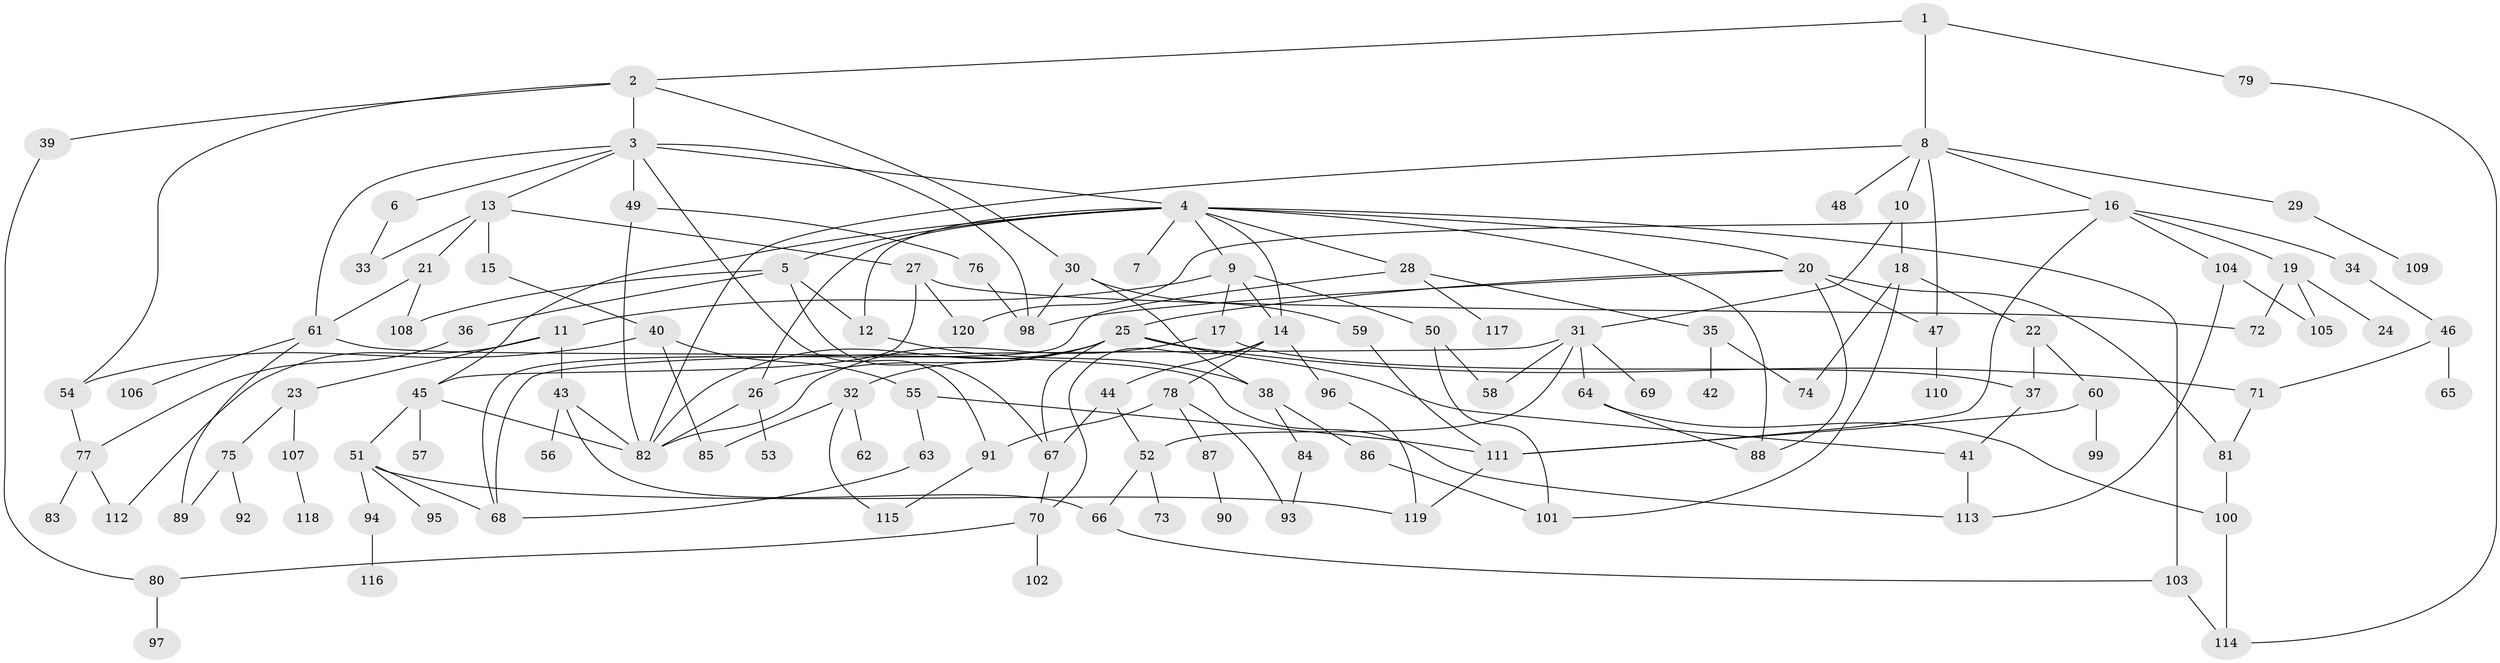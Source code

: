 // coarse degree distribution, {3: 0.313953488372093, 5: 0.06976744186046512, 6: 0.046511627906976744, 11: 0.011627906976744186, 4: 0.18604651162790697, 12: 0.011627906976744186, 2: 0.19767441860465115, 7: 0.023255813953488372, 1: 0.13953488372093023}
// Generated by graph-tools (version 1.1) at 2025/48/03/04/25 22:48:36]
// undirected, 120 vertices, 178 edges
graph export_dot {
  node [color=gray90,style=filled];
  1;
  2;
  3;
  4;
  5;
  6;
  7;
  8;
  9;
  10;
  11;
  12;
  13;
  14;
  15;
  16;
  17;
  18;
  19;
  20;
  21;
  22;
  23;
  24;
  25;
  26;
  27;
  28;
  29;
  30;
  31;
  32;
  33;
  34;
  35;
  36;
  37;
  38;
  39;
  40;
  41;
  42;
  43;
  44;
  45;
  46;
  47;
  48;
  49;
  50;
  51;
  52;
  53;
  54;
  55;
  56;
  57;
  58;
  59;
  60;
  61;
  62;
  63;
  64;
  65;
  66;
  67;
  68;
  69;
  70;
  71;
  72;
  73;
  74;
  75;
  76;
  77;
  78;
  79;
  80;
  81;
  82;
  83;
  84;
  85;
  86;
  87;
  88;
  89;
  90;
  91;
  92;
  93;
  94;
  95;
  96;
  97;
  98;
  99;
  100;
  101;
  102;
  103;
  104;
  105;
  106;
  107;
  108;
  109;
  110;
  111;
  112;
  113;
  114;
  115;
  116;
  117;
  118;
  119;
  120;
  1 -- 2;
  1 -- 8;
  1 -- 79;
  2 -- 3;
  2 -- 30;
  2 -- 39;
  2 -- 54;
  3 -- 4;
  3 -- 6;
  3 -- 13;
  3 -- 49;
  3 -- 98;
  3 -- 61;
  3 -- 91;
  4 -- 5;
  4 -- 7;
  4 -- 9;
  4 -- 12;
  4 -- 20;
  4 -- 28;
  4 -- 45;
  4 -- 103;
  4 -- 26;
  4 -- 88;
  4 -- 14;
  5 -- 36;
  5 -- 67;
  5 -- 12;
  5 -- 108;
  6 -- 33;
  8 -- 10;
  8 -- 16;
  8 -- 29;
  8 -- 47;
  8 -- 48;
  8 -- 82;
  9 -- 11;
  9 -- 14;
  9 -- 17;
  9 -- 50;
  10 -- 18;
  10 -- 31;
  11 -- 23;
  11 -- 43;
  11 -- 112;
  12 -- 38;
  13 -- 15;
  13 -- 21;
  13 -- 27;
  13 -- 33;
  14 -- 44;
  14 -- 78;
  14 -- 96;
  14 -- 70;
  15 -- 40;
  16 -- 19;
  16 -- 34;
  16 -- 104;
  16 -- 111;
  16 -- 120;
  17 -- 37;
  17 -- 82;
  18 -- 22;
  18 -- 74;
  18 -- 101;
  19 -- 24;
  19 -- 105;
  19 -- 72;
  20 -- 25;
  20 -- 47;
  20 -- 98;
  20 -- 88;
  20 -- 81;
  21 -- 61;
  21 -- 108;
  22 -- 60;
  22 -- 37;
  23 -- 75;
  23 -- 107;
  25 -- 26;
  25 -- 32;
  25 -- 41;
  25 -- 67;
  25 -- 71;
  25 -- 82;
  26 -- 53;
  26 -- 82;
  27 -- 72;
  27 -- 45;
  27 -- 120;
  28 -- 35;
  28 -- 68;
  28 -- 117;
  29 -- 109;
  30 -- 38;
  30 -- 59;
  30 -- 98;
  31 -- 58;
  31 -- 64;
  31 -- 69;
  31 -- 52;
  31 -- 68;
  32 -- 62;
  32 -- 85;
  32 -- 115;
  34 -- 46;
  35 -- 42;
  35 -- 74;
  36 -- 77;
  37 -- 41;
  38 -- 84;
  38 -- 86;
  39 -- 80;
  40 -- 54;
  40 -- 55;
  40 -- 85;
  41 -- 113;
  43 -- 56;
  43 -- 66;
  43 -- 82;
  44 -- 52;
  44 -- 67;
  45 -- 51;
  45 -- 57;
  45 -- 82;
  46 -- 65;
  46 -- 71;
  47 -- 110;
  49 -- 76;
  49 -- 82;
  50 -- 58;
  50 -- 101;
  51 -- 94;
  51 -- 95;
  51 -- 119;
  51 -- 68;
  52 -- 73;
  52 -- 66;
  54 -- 77;
  55 -- 63;
  55 -- 111;
  59 -- 111;
  60 -- 99;
  60 -- 111;
  61 -- 106;
  61 -- 89;
  61 -- 113;
  63 -- 68;
  64 -- 88;
  64 -- 100;
  66 -- 103;
  67 -- 70;
  70 -- 102;
  70 -- 80;
  71 -- 81;
  75 -- 89;
  75 -- 92;
  76 -- 98;
  77 -- 83;
  77 -- 112;
  78 -- 87;
  78 -- 91;
  78 -- 93;
  79 -- 114;
  80 -- 97;
  81 -- 100;
  84 -- 93;
  86 -- 101;
  87 -- 90;
  91 -- 115;
  94 -- 116;
  96 -- 119;
  100 -- 114;
  103 -- 114;
  104 -- 105;
  104 -- 113;
  107 -- 118;
  111 -- 119;
}
